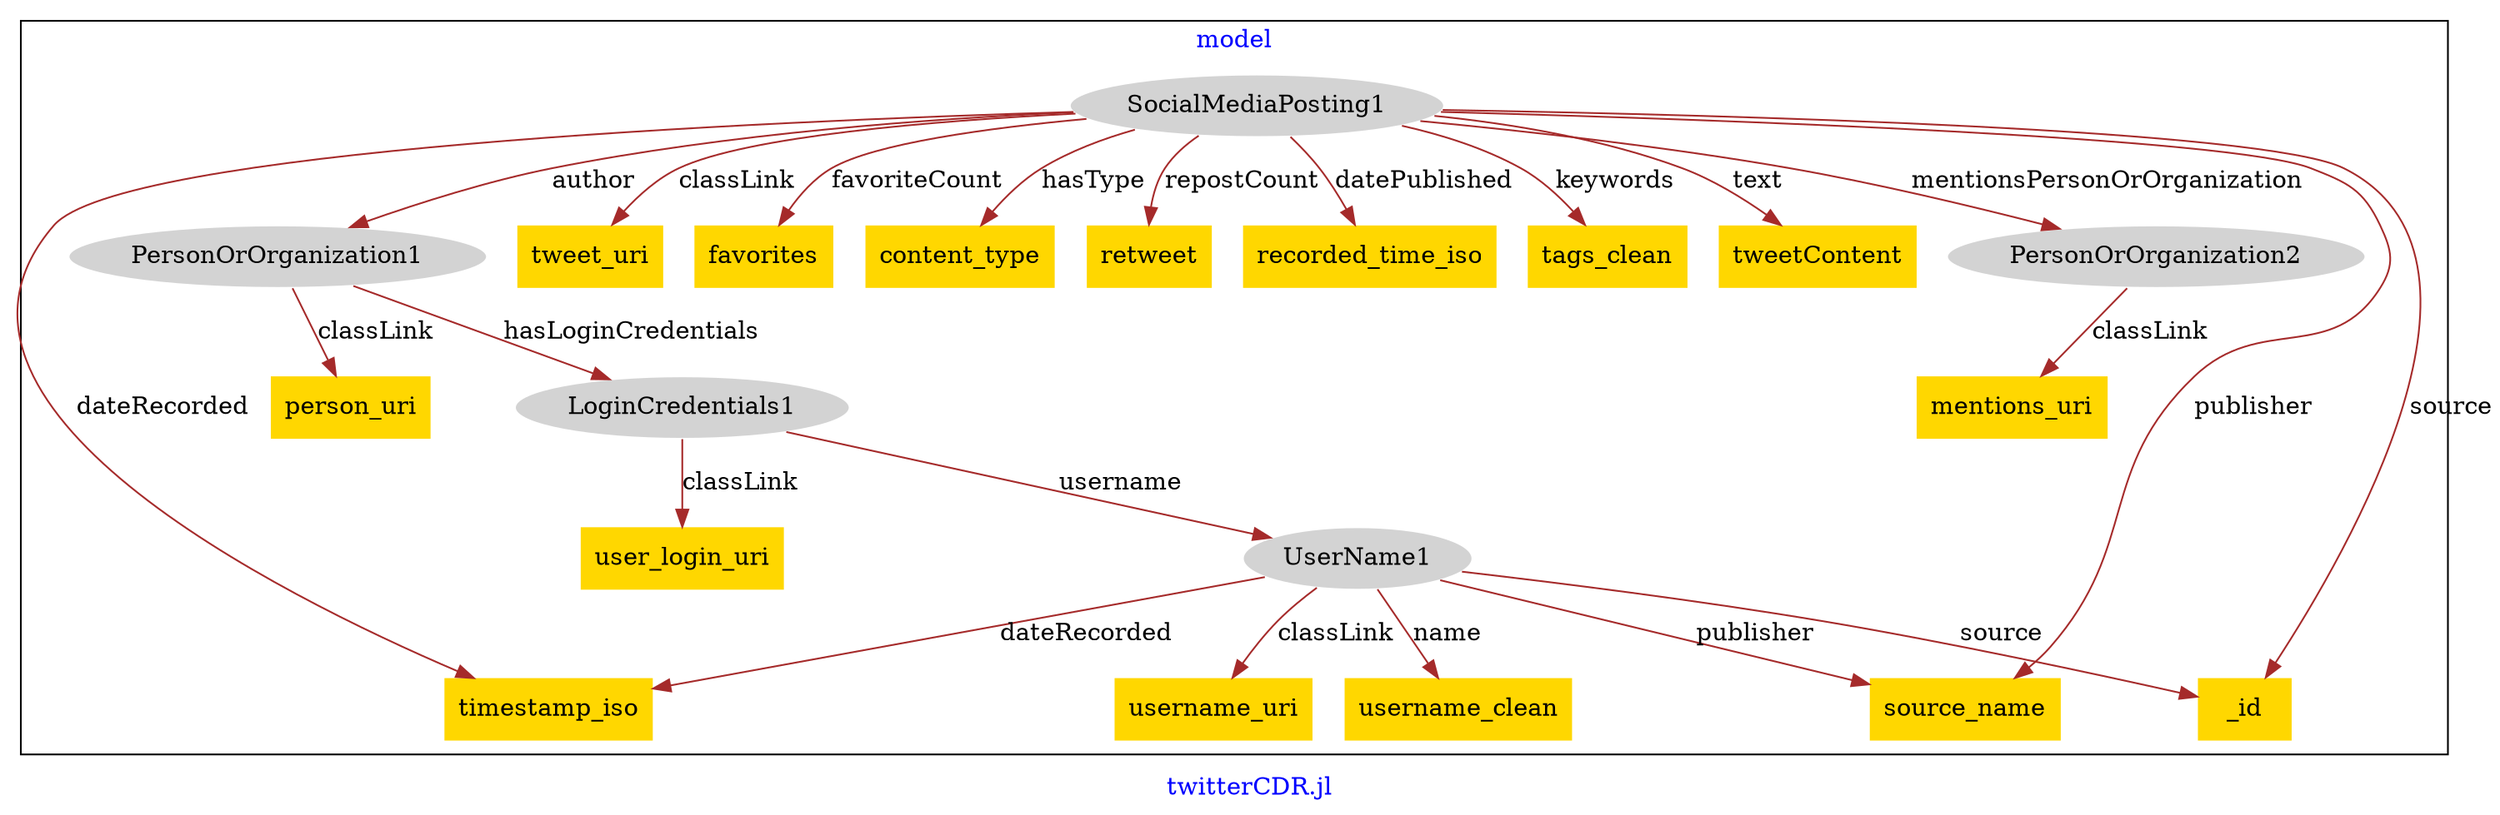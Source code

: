 digraph n0 {
fontcolor="blue"
remincross="true"
label="twitterCDR.jl"
subgraph cluster {
label="model"
n2[style="filled",color="white",fillcolor="lightgray",label="LoginCredentials1"];
n3[shape="plaintext",style="filled",fillcolor="gold",label="user_login_uri"];
n4[style="filled",color="white",fillcolor="lightgray",label="UserName1"];
n5[style="filled",color="white",fillcolor="lightgray",label="PersonOrOrganization1"];
n6[shape="plaintext",style="filled",fillcolor="gold",label="person_uri"];
n7[style="filled",color="white",fillcolor="lightgray",label="PersonOrOrganization2"];
n8[shape="plaintext",style="filled",fillcolor="gold",label="mentions_uri"];
n9[shape="plaintext",style="filled",fillcolor="gold",label="username_uri"];
n10[shape="plaintext",style="filled",fillcolor="gold",label="username_clean"];
n11[style="filled",color="white",fillcolor="lightgray",label="SocialMediaPosting1"];
n12[shape="plaintext",style="filled",fillcolor="gold",label="tweet_uri"];
n13[shape="plaintext",style="filled",fillcolor="gold",label="favorites"];
n14[shape="plaintext",style="filled",fillcolor="gold",label="content_type"];
n15[shape="plaintext",style="filled",fillcolor="gold",label="retweet"];
n16[shape="plaintext",style="filled",fillcolor="gold",label="recorded_time_iso"];
n17[shape="plaintext",style="filled",fillcolor="gold",label="tags_clean"];
n18[shape="plaintext",style="filled",fillcolor="gold",label="tweetContent"];
n19[shape="plaintext",style="filled",fillcolor="gold",label="_id"];
n20[shape="plaintext",style="filled",fillcolor="gold",label="timestamp_iso"];
n21[shape="plaintext",style="filled",fillcolor="gold",label="source_name"];
}
n2 -> n3[color="brown",fontcolor="black",label="classLink"]
n2 -> n4[color="brown",fontcolor="black",label="username"]
n5 -> n6[color="brown",fontcolor="black",label="classLink"]
n5 -> n2[color="brown",fontcolor="black",label="hasLoginCredentials"]
n7 -> n8[color="brown",fontcolor="black",label="classLink"]
n4 -> n9[color="brown",fontcolor="black",label="classLink"]
n4 -> n10[color="brown",fontcolor="black",label="name"]
n11 -> n12[color="brown",fontcolor="black",label="classLink"]
n11 -> n13[color="brown",fontcolor="black",label="favoriteCount"]
n11 -> n14[color="brown",fontcolor="black",label="hasType"]
n11 -> n15[color="brown",fontcolor="black",label="repostCount"]
n11 -> n5[color="brown",fontcolor="black",label="author"]
n11 -> n16[color="brown",fontcolor="black",label="datePublished"]
n11 -> n17[color="brown",fontcolor="black",label="keywords"]
n11 -> n18[color="brown",fontcolor="black",label="text"]
n11 -> n19[color="brown",fontcolor="black",label="source"]
n4 -> n20[color="brown",fontcolor="black",label="dateRecorded"]
n11 -> n20[color="brown",fontcolor="black",label="dateRecorded"]
n4 -> n21[color="brown",fontcolor="black",label="publisher"]
n11 -> n7[color="brown",fontcolor="black",label="mentionsPersonOrOrganization"]
n11 -> n21[color="brown",fontcolor="black",label="publisher"]
n4 -> n19[color="brown",fontcolor="black",label="source"]
}
